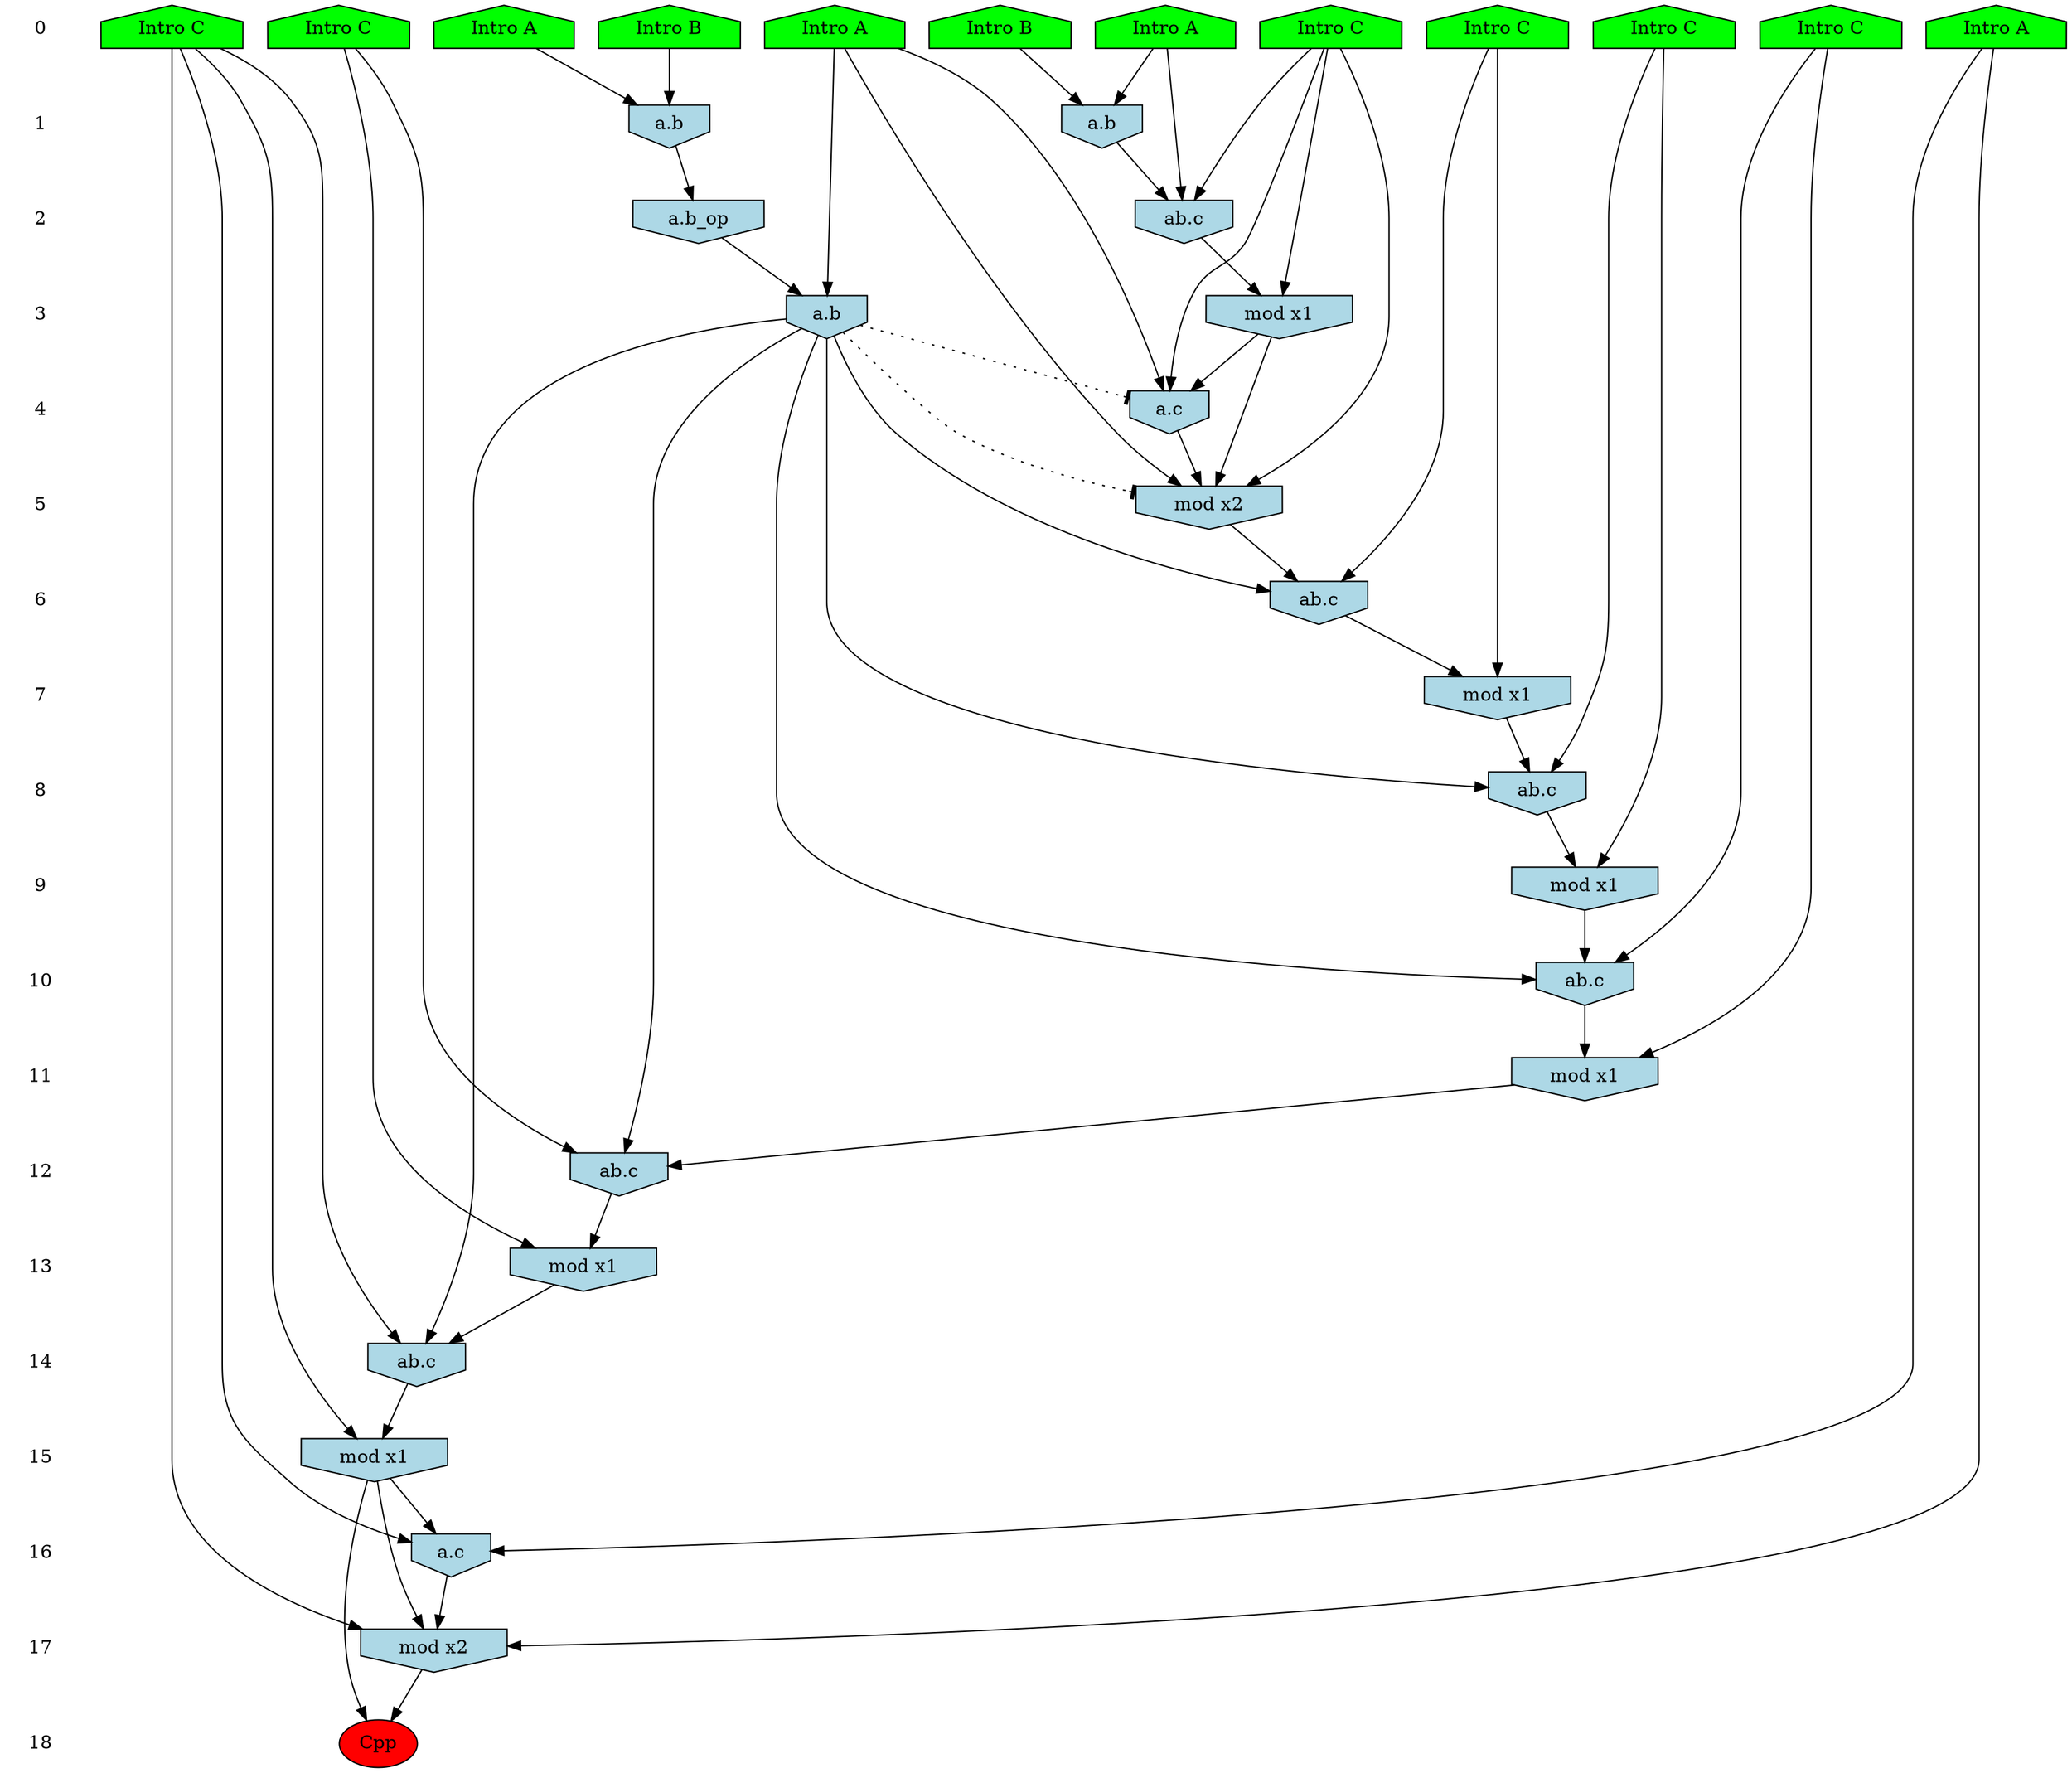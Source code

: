 /* Compression of 1 causal flows obtained in average at 1.892386E+01 t.u */
/* Compressed causal flows were: [3424] */
digraph G{
 ranksep=.5 ; 
{ rank = same ; "0" [shape=plaintext] ; node_1 [label ="Intro B", shape=house, style=filled, fillcolor=green] ;
node_2 [label ="Intro A", shape=house, style=filled, fillcolor=green] ;
node_3 [label ="Intro A", shape=house, style=filled, fillcolor=green] ;
node_4 [label ="Intro B", shape=house, style=filled, fillcolor=green] ;
node_5 [label ="Intro A", shape=house, style=filled, fillcolor=green] ;
node_6 [label ="Intro A", shape=house, style=filled, fillcolor=green] ;
node_7 [label ="Intro C", shape=house, style=filled, fillcolor=green] ;
node_8 [label ="Intro C", shape=house, style=filled, fillcolor=green] ;
node_9 [label ="Intro C", shape=house, style=filled, fillcolor=green] ;
node_10 [label ="Intro C", shape=house, style=filled, fillcolor=green] ;
node_11 [label ="Intro C", shape=house, style=filled, fillcolor=green] ;
node_12 [label ="Intro C", shape=house, style=filled, fillcolor=green] ;
}
{ rank = same ; "1" [shape=plaintext] ; node_13 [label="a.b", shape=invhouse, style=filled, fillcolor = lightblue] ;
node_15 [label="a.b", shape=invhouse, style=filled, fillcolor = lightblue] ;
}
{ rank = same ; "2" [shape=plaintext] ; node_14 [label="ab.c", shape=invhouse, style=filled, fillcolor = lightblue] ;
node_19 [label="a.b_op", shape=invhouse, style=filled, fillcolor = lightblue] ;
}
{ rank = same ; "3" [shape=plaintext] ; node_16 [label="mod x1", shape=invhouse, style=filled, fillcolor = lightblue] ;
node_20 [label="a.b", shape=invhouse, style=filled, fillcolor = lightblue] ;
}
{ rank = same ; "4" [shape=plaintext] ; node_17 [label="a.c", shape=invhouse, style=filled, fillcolor = lightblue] ;
}
{ rank = same ; "5" [shape=plaintext] ; node_18 [label="mod x2", shape=invhouse, style=filled, fillcolor = lightblue] ;
}
{ rank = same ; "6" [shape=plaintext] ; node_21 [label="ab.c", shape=invhouse, style=filled, fillcolor = lightblue] ;
}
{ rank = same ; "7" [shape=plaintext] ; node_22 [label="mod x1", shape=invhouse, style=filled, fillcolor = lightblue] ;
}
{ rank = same ; "8" [shape=plaintext] ; node_23 [label="ab.c", shape=invhouse, style=filled, fillcolor = lightblue] ;
}
{ rank = same ; "9" [shape=plaintext] ; node_24 [label="mod x1", shape=invhouse, style=filled, fillcolor = lightblue] ;
}
{ rank = same ; "10" [shape=plaintext] ; node_25 [label="ab.c", shape=invhouse, style=filled, fillcolor = lightblue] ;
}
{ rank = same ; "11" [shape=plaintext] ; node_26 [label="mod x1", shape=invhouse, style=filled, fillcolor = lightblue] ;
}
{ rank = same ; "12" [shape=plaintext] ; node_27 [label="ab.c", shape=invhouse, style=filled, fillcolor = lightblue] ;
}
{ rank = same ; "13" [shape=plaintext] ; node_28 [label="mod x1", shape=invhouse, style=filled, fillcolor = lightblue] ;
}
{ rank = same ; "14" [shape=plaintext] ; node_29 [label="ab.c", shape=invhouse, style=filled, fillcolor = lightblue] ;
}
{ rank = same ; "15" [shape=plaintext] ; node_30 [label="mod x1", shape=invhouse, style=filled, fillcolor = lightblue] ;
}
{ rank = same ; "16" [shape=plaintext] ; node_31 [label="a.c", shape=invhouse, style=filled, fillcolor = lightblue] ;
}
{ rank = same ; "17" [shape=plaintext] ; node_32 [label="mod x2", shape=invhouse, style=filled, fillcolor = lightblue] ;
}
{ rank = same ; "18" [shape=plaintext] ; node_33 [label ="Cpp", style=filled, fillcolor=red] ;
}
"0" -> "1" [style="invis"]; 
"1" -> "2" [style="invis"]; 
"2" -> "3" [style="invis"]; 
"3" -> "4" [style="invis"]; 
"4" -> "5" [style="invis"]; 
"5" -> "6" [style="invis"]; 
"6" -> "7" [style="invis"]; 
"7" -> "8" [style="invis"]; 
"8" -> "9" [style="invis"]; 
"9" -> "10" [style="invis"]; 
"10" -> "11" [style="invis"]; 
"11" -> "12" [style="invis"]; 
"12" -> "13" [style="invis"]; 
"13" -> "14" [style="invis"]; 
"14" -> "15" [style="invis"]; 
"15" -> "16" [style="invis"]; 
"16" -> "17" [style="invis"]; 
"17" -> "18" [style="invis"]; 
node_1 -> node_13
node_3 -> node_13
node_3 -> node_14
node_8 -> node_14
node_13 -> node_14
node_2 -> node_15
node_4 -> node_15
node_8 -> node_16
node_14 -> node_16
node_5 -> node_17
node_8 -> node_17
node_16 -> node_17
node_5 -> node_18
node_8 -> node_18
node_16 -> node_18
node_17 -> node_18
node_15 -> node_19
node_5 -> node_20
node_19 -> node_20
node_7 -> node_21
node_18 -> node_21
node_20 -> node_21
node_7 -> node_22
node_21 -> node_22
node_12 -> node_23
node_20 -> node_23
node_22 -> node_23
node_12 -> node_24
node_23 -> node_24
node_10 -> node_25
node_20 -> node_25
node_24 -> node_25
node_10 -> node_26
node_25 -> node_26
node_9 -> node_27
node_20 -> node_27
node_26 -> node_27
node_9 -> node_28
node_27 -> node_28
node_11 -> node_29
node_20 -> node_29
node_28 -> node_29
node_11 -> node_30
node_29 -> node_30
node_6 -> node_31
node_11 -> node_31
node_30 -> node_31
node_6 -> node_32
node_11 -> node_32
node_30 -> node_32
node_31 -> node_32
node_30 -> node_33
node_32 -> node_33
node_20 -> node_18 [style=dotted, arrowhead = tee] 
node_20 -> node_17 [style=dotted, arrowhead = tee] 
}
/*
 Dot generation time: 0.000165
*/
